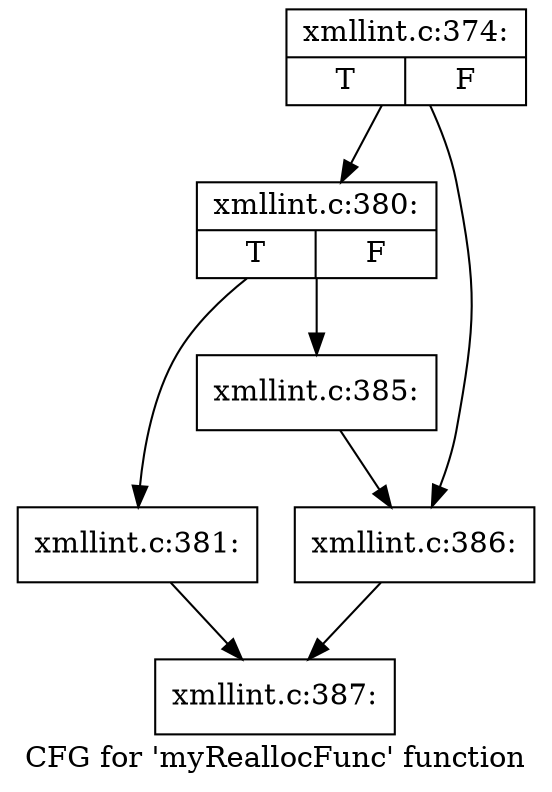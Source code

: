 digraph "CFG for 'myReallocFunc' function" {
	label="CFG for 'myReallocFunc' function";

	Node0x4a22cb0 [shape=record,label="{xmllint.c:374:|{<s0>T|<s1>F}}"];
	Node0x4a22cb0 -> Node0x484fac0;
	Node0x4a22cb0 -> Node0x484fdf0;
	Node0x484fac0 [shape=record,label="{xmllint.c:380:|{<s0>T|<s1>F}}"];
	Node0x484fac0 -> Node0x484ff20;
	Node0x484fac0 -> Node0x4a27c20;
	Node0x484ff20 [shape=record,label="{xmllint.c:381:}"];
	Node0x484ff20 -> Node0x4a23090;
	Node0x4a27c20 [shape=record,label="{xmllint.c:385:}"];
	Node0x4a27c20 -> Node0x484fdf0;
	Node0x484fdf0 [shape=record,label="{xmllint.c:386:}"];
	Node0x484fdf0 -> Node0x4a23090;
	Node0x4a23090 [shape=record,label="{xmllint.c:387:}"];
}
